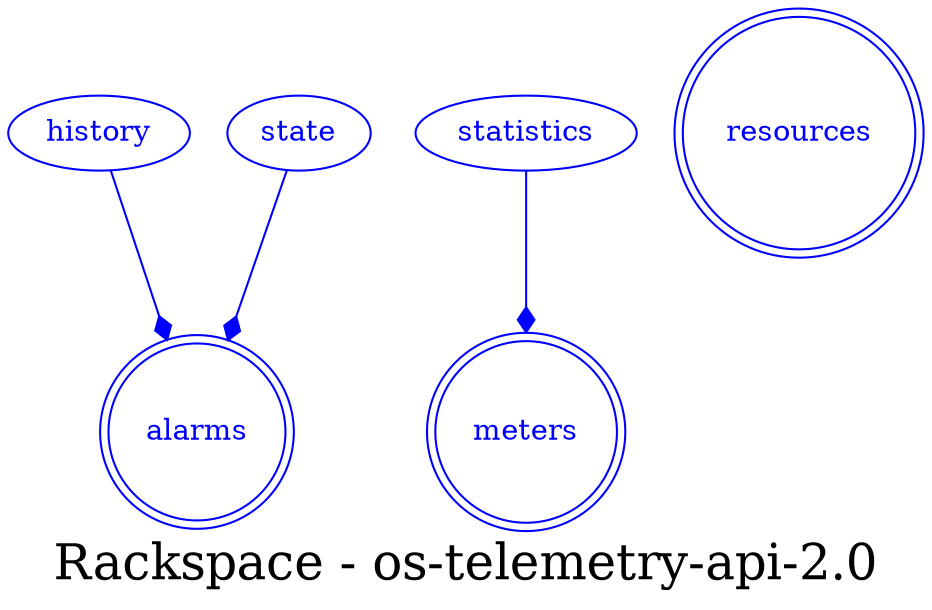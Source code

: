 digraph LexiconGraph {
graph[label="Rackspace - os-telemetry-api-2.0", fontsize=24]
splines=true
"alarms" [color=blue, fontcolor=blue, shape=doublecircle]
"meters" [color=blue, fontcolor=blue, shape=doublecircle]
"resources" [color=blue, fontcolor=blue, shape=doublecircle]
"history" -> "alarms" [color=blue, fontcolor=blue, arrowhead=diamond, arrowtail=none]
"history" [color=blue, fontcolor=blue, shape=ellipse]
"state" -> "alarms" [color=blue, fontcolor=blue, arrowhead=diamond, arrowtail=none]
"state" [color=blue, fontcolor=blue, shape=ellipse]
"statistics" -> "meters" [color=blue, fontcolor=blue, arrowhead=diamond, arrowtail=none]
"statistics" [color=blue, fontcolor=blue, shape=ellipse]
}
